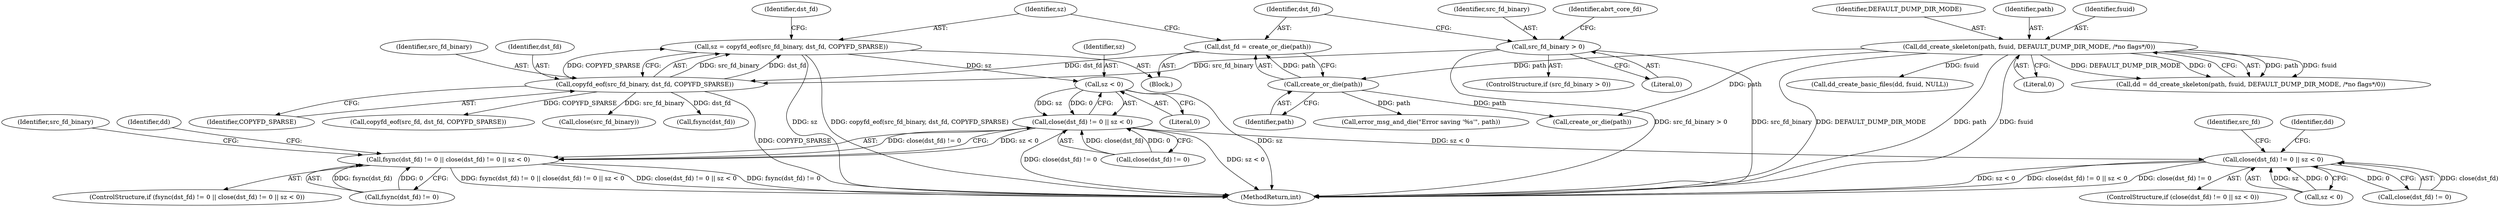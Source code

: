 digraph "0_abrt_8939398b82006ba1fec4ed491339fc075f43fc7c_1@API" {
"1000887" [label="(Call,sz = copyfd_eof(src_fd_binary, dst_fd, COPYFD_SPARSE))"];
"1000889" [label="(Call,copyfd_eof(src_fd_binary, dst_fd, COPYFD_SPARSE))"];
"1000877" [label="(Call,src_fd_binary > 0)"];
"1000882" [label="(Call,dst_fd = create_or_die(path))"];
"1000884" [label="(Call,create_or_die(path))"];
"1000643" [label="(Call,dd_create_skeleton(path, fsuid, DEFAULT_DUMP_DIR_MODE, /*no flags*/0))"];
"1000904" [label="(Call,sz < 0)"];
"1000899" [label="(Call,close(dst_fd) != 0 || sz < 0)"];
"1000894" [label="(Call,fsync(dst_fd) != 0 || close(dst_fd) != 0 || sz < 0)"];
"1001047" [label="(Call,close(dst_fd) != 0 || sz < 0)"];
"1000883" [label="(Identifier,dst_fd)"];
"1000884" [label="(Call,create_or_die(path))"];
"1000879" [label="(Literal,0)"];
"1001062" [label="(Identifier,src_fd)"];
"1000890" [label="(Identifier,src_fd_binary)"];
"1000656" [label="(Call,dd_create_basic_files(dd, fsuid, NULL))"];
"1000905" [label="(Identifier,sz)"];
"1000641" [label="(Call,dd = dd_create_skeleton(path, fsuid, DEFAULT_DUMP_DIR_MODE, /*no flags*/0))"];
"1000878" [label="(Identifier,src_fd_binary)"];
"1000906" [label="(Literal,0)"];
"1001046" [label="(ControlStructure,if (close(dst_fd) != 0 || sz < 0))"];
"1001042" [label="(Call,copyfd_eof(src_fd, dst_fd, COPYFD_SPARSE))"];
"1001228" [label="(MethodReturn,int)"];
"1000891" [label="(Identifier,dst_fd)"];
"1001057" [label="(Identifier,dd)"];
"1000647" [label="(Literal,0)"];
"1000913" [label="(Call,close(src_fd_binary))"];
"1000885" [label="(Identifier,path)"];
"1000882" [label="(Call,dst_fd = create_or_die(path))"];
"1000644" [label="(Identifier,path)"];
"1000910" [label="(Call,error_msg_and_die(\"Error saving '%s'\", path))"];
"1000904" [label="(Call,sz < 0)"];
"1000894" [label="(Call,fsync(dst_fd) != 0 || close(dst_fd) != 0 || sz < 0)"];
"1000876" [label="(ControlStructure,if (src_fd_binary > 0))"];
"1000643" [label="(Call,dd_create_skeleton(path, fsuid, DEFAULT_DUMP_DIR_MODE, /*no flags*/0))"];
"1000892" [label="(Identifier,COPYFD_SPARSE)"];
"1000888" [label="(Identifier,sz)"];
"1000914" [label="(Identifier,src_fd_binary)"];
"1000895" [label="(Call,fsync(dst_fd) != 0)"];
"1000918" [label="(Call,create_or_die(path))"];
"1000893" [label="(ControlStructure,if (fsync(dst_fd) != 0 || close(dst_fd) != 0 || sz < 0))"];
"1001052" [label="(Call,sz < 0)"];
"1000899" [label="(Call,close(dst_fd) != 0 || sz < 0)"];
"1000887" [label="(Call,sz = copyfd_eof(src_fd_binary, dst_fd, COPYFD_SPARSE))"];
"1000645" [label="(Identifier,fsuid)"];
"1001048" [label="(Call,close(dst_fd) != 0)"];
"1000897" [label="(Identifier,dst_fd)"];
"1000880" [label="(Block,)"];
"1000646" [label="(Identifier,DEFAULT_DUMP_DIR_MODE)"];
"1000917" [label="(Identifier,abrt_core_fd)"];
"1000909" [label="(Identifier,dd)"];
"1000877" [label="(Call,src_fd_binary > 0)"];
"1000900" [label="(Call,close(dst_fd) != 0)"];
"1001047" [label="(Call,close(dst_fd) != 0 || sz < 0)"];
"1000896" [label="(Call,fsync(dst_fd))"];
"1000889" [label="(Call,copyfd_eof(src_fd_binary, dst_fd, COPYFD_SPARSE))"];
"1000887" -> "1000880"  [label="AST: "];
"1000887" -> "1000889"  [label="CFG: "];
"1000888" -> "1000887"  [label="AST: "];
"1000889" -> "1000887"  [label="AST: "];
"1000897" -> "1000887"  [label="CFG: "];
"1000887" -> "1001228"  [label="DDG: sz"];
"1000887" -> "1001228"  [label="DDG: copyfd_eof(src_fd_binary, dst_fd, COPYFD_SPARSE)"];
"1000889" -> "1000887"  [label="DDG: src_fd_binary"];
"1000889" -> "1000887"  [label="DDG: dst_fd"];
"1000889" -> "1000887"  [label="DDG: COPYFD_SPARSE"];
"1000887" -> "1000904"  [label="DDG: sz"];
"1000889" -> "1000892"  [label="CFG: "];
"1000890" -> "1000889"  [label="AST: "];
"1000891" -> "1000889"  [label="AST: "];
"1000892" -> "1000889"  [label="AST: "];
"1000889" -> "1001228"  [label="DDG: COPYFD_SPARSE"];
"1000877" -> "1000889"  [label="DDG: src_fd_binary"];
"1000882" -> "1000889"  [label="DDG: dst_fd"];
"1000889" -> "1000896"  [label="DDG: dst_fd"];
"1000889" -> "1000913"  [label="DDG: src_fd_binary"];
"1000889" -> "1001042"  [label="DDG: COPYFD_SPARSE"];
"1000877" -> "1000876"  [label="AST: "];
"1000877" -> "1000879"  [label="CFG: "];
"1000878" -> "1000877"  [label="AST: "];
"1000879" -> "1000877"  [label="AST: "];
"1000883" -> "1000877"  [label="CFG: "];
"1000917" -> "1000877"  [label="CFG: "];
"1000877" -> "1001228"  [label="DDG: src_fd_binary"];
"1000877" -> "1001228"  [label="DDG: src_fd_binary > 0"];
"1000882" -> "1000880"  [label="AST: "];
"1000882" -> "1000884"  [label="CFG: "];
"1000883" -> "1000882"  [label="AST: "];
"1000884" -> "1000882"  [label="AST: "];
"1000888" -> "1000882"  [label="CFG: "];
"1000884" -> "1000882"  [label="DDG: path"];
"1000884" -> "1000885"  [label="CFG: "];
"1000885" -> "1000884"  [label="AST: "];
"1000643" -> "1000884"  [label="DDG: path"];
"1000884" -> "1000910"  [label="DDG: path"];
"1000884" -> "1000918"  [label="DDG: path"];
"1000643" -> "1000641"  [label="AST: "];
"1000643" -> "1000647"  [label="CFG: "];
"1000644" -> "1000643"  [label="AST: "];
"1000645" -> "1000643"  [label="AST: "];
"1000646" -> "1000643"  [label="AST: "];
"1000647" -> "1000643"  [label="AST: "];
"1000641" -> "1000643"  [label="CFG: "];
"1000643" -> "1001228"  [label="DDG: DEFAULT_DUMP_DIR_MODE"];
"1000643" -> "1001228"  [label="DDG: path"];
"1000643" -> "1001228"  [label="DDG: fsuid"];
"1000643" -> "1000641"  [label="DDG: path"];
"1000643" -> "1000641"  [label="DDG: fsuid"];
"1000643" -> "1000641"  [label="DDG: DEFAULT_DUMP_DIR_MODE"];
"1000643" -> "1000641"  [label="DDG: 0"];
"1000643" -> "1000656"  [label="DDG: fsuid"];
"1000643" -> "1000918"  [label="DDG: path"];
"1000904" -> "1000899"  [label="AST: "];
"1000904" -> "1000906"  [label="CFG: "];
"1000905" -> "1000904"  [label="AST: "];
"1000906" -> "1000904"  [label="AST: "];
"1000899" -> "1000904"  [label="CFG: "];
"1000904" -> "1001228"  [label="DDG: sz"];
"1000904" -> "1000899"  [label="DDG: sz"];
"1000904" -> "1000899"  [label="DDG: 0"];
"1000899" -> "1000894"  [label="AST: "];
"1000899" -> "1000900"  [label="CFG: "];
"1000900" -> "1000899"  [label="AST: "];
"1000894" -> "1000899"  [label="CFG: "];
"1000899" -> "1001228"  [label="DDG: sz < 0"];
"1000899" -> "1001228"  [label="DDG: close(dst_fd) != 0"];
"1000899" -> "1000894"  [label="DDG: close(dst_fd) != 0"];
"1000899" -> "1000894"  [label="DDG: sz < 0"];
"1000900" -> "1000899"  [label="DDG: close(dst_fd)"];
"1000900" -> "1000899"  [label="DDG: 0"];
"1000899" -> "1001047"  [label="DDG: sz < 0"];
"1000894" -> "1000893"  [label="AST: "];
"1000894" -> "1000895"  [label="CFG: "];
"1000895" -> "1000894"  [label="AST: "];
"1000909" -> "1000894"  [label="CFG: "];
"1000914" -> "1000894"  [label="CFG: "];
"1000894" -> "1001228"  [label="DDG: close(dst_fd) != 0 || sz < 0"];
"1000894" -> "1001228"  [label="DDG: fsync(dst_fd) != 0"];
"1000894" -> "1001228"  [label="DDG: fsync(dst_fd) != 0 || close(dst_fd) != 0 || sz < 0"];
"1000895" -> "1000894"  [label="DDG: fsync(dst_fd)"];
"1000895" -> "1000894"  [label="DDG: 0"];
"1001047" -> "1001046"  [label="AST: "];
"1001047" -> "1001048"  [label="CFG: "];
"1001047" -> "1001052"  [label="CFG: "];
"1001048" -> "1001047"  [label="AST: "];
"1001052" -> "1001047"  [label="AST: "];
"1001057" -> "1001047"  [label="CFG: "];
"1001062" -> "1001047"  [label="CFG: "];
"1001047" -> "1001228"  [label="DDG: close(dst_fd) != 0 || sz < 0"];
"1001047" -> "1001228"  [label="DDG: close(dst_fd) != 0"];
"1001047" -> "1001228"  [label="DDG: sz < 0"];
"1001048" -> "1001047"  [label="DDG: close(dst_fd)"];
"1001048" -> "1001047"  [label="DDG: 0"];
"1001052" -> "1001047"  [label="DDG: sz"];
"1001052" -> "1001047"  [label="DDG: 0"];
}
